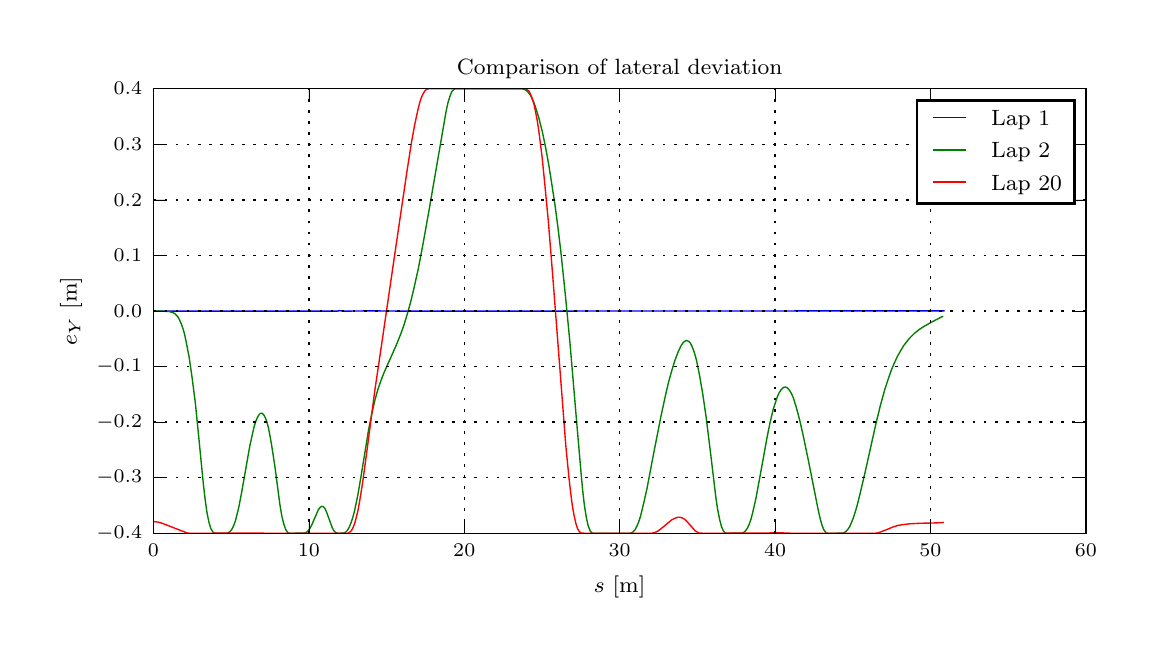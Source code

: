 \begingroup%
\makeatletter%
\begin{pgfpicture}%
\pgfpathrectangle{\pgfpointorigin}{\pgfqpoint{5.5in}{3.0in}}%
\pgfusepath{use as bounding box, clip}%
\begin{pgfscope}%
\pgfsetbuttcap%
\pgfsetmiterjoin%
\definecolor{currentfill}{rgb}{1.0,1.0,1.0}%
\pgfsetfillcolor{currentfill}%
\pgfsetlinewidth{0.0pt}%
\definecolor{currentstroke}{rgb}{1.0,1.0,1.0}%
\pgfsetstrokecolor{currentstroke}%
\pgfsetdash{}{0pt}%
\pgfpathmoveto{\pgfqpoint{0.0in}{0.0in}}%
\pgfpathlineto{\pgfqpoint{5.5in}{0.0in}}%
\pgfpathlineto{\pgfqpoint{5.5in}{3.0in}}%
\pgfpathlineto{\pgfqpoint{0.0in}{3.0in}}%
\pgfpathclose%
\pgfusepath{fill}%
\end{pgfscope}%
\begin{pgfscope}%
\pgfsetbuttcap%
\pgfsetmiterjoin%
\definecolor{currentfill}{rgb}{1.0,1.0,1.0}%
\pgfsetfillcolor{currentfill}%
\pgfsetlinewidth{0.0pt}%
\definecolor{currentstroke}{rgb}{0.0,0.0,0.0}%
\pgfsetstrokecolor{currentstroke}%
\pgfsetstrokeopacity{0.0}%
\pgfsetdash{}{0pt}%
\pgfpathmoveto{\pgfqpoint{0.629in}{0.472in}}%
\pgfpathlineto{\pgfqpoint{5.291in}{0.472in}}%
\pgfpathlineto{\pgfqpoint{5.291in}{2.695in}}%
\pgfpathlineto{\pgfqpoint{0.629in}{2.695in}}%
\pgfpathclose%
\pgfusepath{fill}%
\end{pgfscope}%
\begin{pgfscope}%
\pgfpathrectangle{\pgfqpoint{0.629in}{0.472in}}{\pgfqpoint{4.663in}{2.223in}} %
\pgfusepath{clip}%
\pgfsetrectcap%
\pgfsetroundjoin%
\pgfsetlinewidth{0.502pt}%
\definecolor{currentstroke}{rgb}{0.0,0.0,1.0}%
\pgfsetstrokecolor{currentstroke}%
\pgfsetdash{}{0pt}%
\pgfpathmoveto{\pgfqpoint{0.645in}{1.583in}}%
\pgfpathlineto{\pgfqpoint{1.551in}{1.583in}}%
\pgfpathlineto{\pgfqpoint{1.558in}{1.585in}}%
\pgfpathlineto{\pgfqpoint{1.582in}{1.583in}}%
\pgfpathlineto{\pgfqpoint{1.613in}{1.583in}}%
\pgfpathlineto{\pgfqpoint{1.714in}{1.584in}}%
\pgfpathlineto{\pgfqpoint{1.846in}{1.583in}}%
\pgfpathlineto{\pgfqpoint{2.608in}{1.583in}}%
\pgfpathlineto{\pgfqpoint{4.581in}{1.584in}}%
\pgfpathlineto{\pgfqpoint{4.581in}{1.584in}}%
\pgfusepath{stroke}%
\end{pgfscope}%
\begin{pgfscope}%
\pgfpathrectangle{\pgfqpoint{0.629in}{0.472in}}{\pgfqpoint{4.663in}{2.223in}} %
\pgfusepath{clip}%
\pgfsetrectcap%
\pgfsetroundjoin%
\pgfsetlinewidth{0.502pt}%
\definecolor{currentstroke}{rgb}{0.0,0.5,0.0}%
\pgfsetstrokecolor{currentstroke}%
\pgfsetdash{}{0pt}%
\pgfpathmoveto{\pgfqpoint{0.636in}{1.584in}}%
\pgfpathlineto{\pgfqpoint{0.706in}{1.581in}}%
\pgfpathlineto{\pgfqpoint{0.721in}{1.577in}}%
\pgfpathlineto{\pgfqpoint{0.729in}{1.574in}}%
\pgfpathlineto{\pgfqpoint{0.737in}{1.569in}}%
\pgfpathlineto{\pgfqpoint{0.745in}{1.561in}}%
\pgfpathlineto{\pgfqpoint{0.753in}{1.551in}}%
\pgfpathlineto{\pgfqpoint{0.76in}{1.537in}}%
\pgfpathlineto{\pgfqpoint{0.768in}{1.519in}}%
\pgfpathlineto{\pgfqpoint{0.776in}{1.497in}}%
\pgfpathlineto{\pgfqpoint{0.784in}{1.469in}}%
\pgfpathlineto{\pgfqpoint{0.791in}{1.436in}}%
\pgfpathlineto{\pgfqpoint{0.807in}{1.354in}}%
\pgfpathlineto{\pgfqpoint{0.822in}{1.251in}}%
\pgfpathlineto{\pgfqpoint{0.838in}{1.126in}}%
\pgfpathlineto{\pgfqpoint{0.853in}{0.977in}}%
\pgfpathlineto{\pgfqpoint{0.878in}{0.722in}}%
\pgfpathlineto{\pgfqpoint{0.887in}{0.644in}}%
\pgfpathlineto{\pgfqpoint{0.896in}{0.579in}}%
\pgfpathlineto{\pgfqpoint{0.906in}{0.528in}}%
\pgfpathlineto{\pgfqpoint{0.916in}{0.495in}}%
\pgfpathlineto{\pgfqpoint{0.927in}{0.477in}}%
\pgfpathlineto{\pgfqpoint{0.937in}{0.472in}}%
\pgfpathlineto{\pgfqpoint{0.991in}{0.472in}}%
\pgfpathlineto{\pgfqpoint{1.001in}{0.473in}}%
\pgfpathlineto{\pgfqpoint{1.01in}{0.479in}}%
\pgfpathlineto{\pgfqpoint{1.02in}{0.49in}}%
\pgfpathlineto{\pgfqpoint{1.029in}{0.508in}}%
\pgfpathlineto{\pgfqpoint{1.038in}{0.532in}}%
\pgfpathlineto{\pgfqpoint{1.046in}{0.563in}}%
\pgfpathlineto{\pgfqpoint{1.055in}{0.599in}}%
\pgfpathlineto{\pgfqpoint{1.071in}{0.683in}}%
\pgfpathlineto{\pgfqpoint{1.11in}{0.905in}}%
\pgfpathlineto{\pgfqpoint{1.126in}{0.978in}}%
\pgfpathlineto{\pgfqpoint{1.133in}{1.008in}}%
\pgfpathlineto{\pgfqpoint{1.141in}{1.033in}}%
\pgfpathlineto{\pgfqpoint{1.149in}{1.052in}}%
\pgfpathlineto{\pgfqpoint{1.157in}{1.065in}}%
\pgfpathlineto{\pgfqpoint{1.164in}{1.072in}}%
\pgfpathlineto{\pgfqpoint{1.172in}{1.072in}}%
\pgfpathlineto{\pgfqpoint{1.18in}{1.065in}}%
\pgfpathlineto{\pgfqpoint{1.188in}{1.05in}}%
\pgfpathlineto{\pgfqpoint{1.196in}{1.028in}}%
\pgfpathlineto{\pgfqpoint{1.204in}{0.999in}}%
\pgfpathlineto{\pgfqpoint{1.211in}{0.962in}}%
\pgfpathlineto{\pgfqpoint{1.219in}{0.917in}}%
\pgfpathlineto{\pgfqpoint{1.236in}{0.807in}}%
\pgfpathlineto{\pgfqpoint{1.261in}{0.616in}}%
\pgfpathlineto{\pgfqpoint{1.27in}{0.562in}}%
\pgfpathlineto{\pgfqpoint{1.28in}{0.52in}}%
\pgfpathlineto{\pgfqpoint{1.29in}{0.491in}}%
\pgfpathlineto{\pgfqpoint{1.3in}{0.476in}}%
\pgfpathlineto{\pgfqpoint{1.31in}{0.472in}}%
\pgfpathlineto{\pgfqpoint{1.385in}{0.473in}}%
\pgfpathlineto{\pgfqpoint{1.394in}{0.477in}}%
\pgfpathlineto{\pgfqpoint{1.403in}{0.485in}}%
\pgfpathlineto{\pgfqpoint{1.412in}{0.498in}}%
\pgfpathlineto{\pgfqpoint{1.421in}{0.515in}}%
\pgfpathlineto{\pgfqpoint{1.454in}{0.591in}}%
\pgfpathlineto{\pgfqpoint{1.463in}{0.602in}}%
\pgfpathlineto{\pgfqpoint{1.471in}{0.607in}}%
\pgfpathlineto{\pgfqpoint{1.479in}{0.604in}}%
\pgfpathlineto{\pgfqpoint{1.488in}{0.593in}}%
\pgfpathlineto{\pgfqpoint{1.496in}{0.574in}}%
\pgfpathlineto{\pgfqpoint{1.523in}{0.499in}}%
\pgfpathlineto{\pgfqpoint{1.532in}{0.483in}}%
\pgfpathlineto{\pgfqpoint{1.542in}{0.475in}}%
\pgfpathlineto{\pgfqpoint{1.552in}{0.472in}}%
\pgfpathlineto{\pgfqpoint{1.579in}{0.473in}}%
\pgfpathlineto{\pgfqpoint{1.589in}{0.477in}}%
\pgfpathlineto{\pgfqpoint{1.598in}{0.486in}}%
\pgfpathlineto{\pgfqpoint{1.607in}{0.501in}}%
\pgfpathlineto{\pgfqpoint{1.616in}{0.522in}}%
\pgfpathlineto{\pgfqpoint{1.625in}{0.549in}}%
\pgfpathlineto{\pgfqpoint{1.634in}{0.583in}}%
\pgfpathlineto{\pgfqpoint{1.651in}{0.664in}}%
\pgfpathlineto{\pgfqpoint{1.667in}{0.758in}}%
\pgfpathlineto{\pgfqpoint{1.705in}{0.992in}}%
\pgfpathlineto{\pgfqpoint{1.721in}{1.071in}}%
\pgfpathlineto{\pgfqpoint{1.736in}{1.137in}}%
\pgfpathlineto{\pgfqpoint{1.751in}{1.191in}}%
\pgfpathlineto{\pgfqpoint{1.767in}{1.237in}}%
\pgfpathlineto{\pgfqpoint{1.782in}{1.276in}}%
\pgfpathlineto{\pgfqpoint{1.813in}{1.345in}}%
\pgfpathlineto{\pgfqpoint{1.844in}{1.415in}}%
\pgfpathlineto{\pgfqpoint{1.867in}{1.473in}}%
\pgfpathlineto{\pgfqpoint{1.883in}{1.518in}}%
\pgfpathlineto{\pgfqpoint{1.898in}{1.568in}}%
\pgfpathlineto{\pgfqpoint{1.914in}{1.625in}}%
\pgfpathlineto{\pgfqpoint{1.929in}{1.687in}}%
\pgfpathlineto{\pgfqpoint{1.953in}{1.794in}}%
\pgfpathlineto{\pgfqpoint{1.976in}{1.915in}}%
\pgfpathlineto{\pgfqpoint{2.008in}{2.094in}}%
\pgfpathlineto{\pgfqpoint{2.092in}{2.581in}}%
\pgfpathlineto{\pgfqpoint{2.101in}{2.623in}}%
\pgfpathlineto{\pgfqpoint{2.111in}{2.656in}}%
\pgfpathlineto{\pgfqpoint{2.12in}{2.679in}}%
\pgfpathlineto{\pgfqpoint{2.13in}{2.691in}}%
\pgfpathlineto{\pgfqpoint{2.14in}{2.695in}}%
\pgfpathlineto{\pgfqpoint{2.469in}{2.695in}}%
\pgfpathlineto{\pgfqpoint{2.478in}{2.693in}}%
\pgfpathlineto{\pgfqpoint{2.487in}{2.69in}}%
\pgfpathlineto{\pgfqpoint{2.496in}{2.684in}}%
\pgfpathlineto{\pgfqpoint{2.505in}{2.674in}}%
\pgfpathlineto{\pgfqpoint{2.514in}{2.662in}}%
\pgfpathlineto{\pgfqpoint{2.522in}{2.645in}}%
\pgfpathlineto{\pgfqpoint{2.531in}{2.626in}}%
\pgfpathlineto{\pgfqpoint{2.539in}{2.603in}}%
\pgfpathlineto{\pgfqpoint{2.556in}{2.548in}}%
\pgfpathlineto{\pgfqpoint{2.573in}{2.481in}}%
\pgfpathlineto{\pgfqpoint{2.589in}{2.404in}}%
\pgfpathlineto{\pgfqpoint{2.605in}{2.317in}}%
\pgfpathlineto{\pgfqpoint{2.62in}{2.222in}}%
\pgfpathlineto{\pgfqpoint{2.636in}{2.118in}}%
\pgfpathlineto{\pgfqpoint{2.651in}{2.004in}}%
\pgfpathlineto{\pgfqpoint{2.666in}{1.879in}}%
\pgfpathlineto{\pgfqpoint{2.688in}{1.667in}}%
\pgfpathlineto{\pgfqpoint{2.711in}{1.429in}}%
\pgfpathlineto{\pgfqpoint{2.741in}{1.074in}}%
\pgfpathlineto{\pgfqpoint{2.766in}{0.784in}}%
\pgfpathlineto{\pgfqpoint{2.774in}{0.695in}}%
\pgfpathlineto{\pgfqpoint{2.783in}{0.616in}}%
\pgfpathlineto{\pgfqpoint{2.793in}{0.552in}}%
\pgfpathlineto{\pgfqpoint{2.803in}{0.507in}}%
\pgfpathlineto{\pgfqpoint{2.814in}{0.481in}}%
\pgfpathlineto{\pgfqpoint{2.825in}{0.472in}}%
\pgfpathlineto{\pgfqpoint{3.009in}{0.472in}}%
\pgfpathlineto{\pgfqpoint{3.019in}{0.474in}}%
\pgfpathlineto{\pgfqpoint{3.028in}{0.48in}}%
\pgfpathlineto{\pgfqpoint{3.037in}{0.49in}}%
\pgfpathlineto{\pgfqpoint{3.046in}{0.507in}}%
\pgfpathlineto{\pgfqpoint{3.055in}{0.529in}}%
\pgfpathlineto{\pgfqpoint{3.064in}{0.556in}}%
\pgfpathlineto{\pgfqpoint{3.08in}{0.622in}}%
\pgfpathlineto{\pgfqpoint{3.097in}{0.698in}}%
\pgfpathlineto{\pgfqpoint{3.128in}{0.862in}}%
\pgfpathlineto{\pgfqpoint{3.167in}{1.06in}}%
\pgfpathlineto{\pgfqpoint{3.19in}{1.166in}}%
\pgfpathlineto{\pgfqpoint{3.205in}{1.23in}}%
\pgfpathlineto{\pgfqpoint{3.221in}{1.287in}}%
\pgfpathlineto{\pgfqpoint{3.236in}{1.336in}}%
\pgfpathlineto{\pgfqpoint{3.252in}{1.378in}}%
\pgfpathlineto{\pgfqpoint{3.267in}{1.41in}}%
\pgfpathlineto{\pgfqpoint{3.275in}{1.422in}}%
\pgfpathlineto{\pgfqpoint{3.283in}{1.43in}}%
\pgfpathlineto{\pgfqpoint{3.29in}{1.435in}}%
\pgfpathlineto{\pgfqpoint{3.298in}{1.435in}}%
\pgfpathlineto{\pgfqpoint{3.306in}{1.431in}}%
\pgfpathlineto{\pgfqpoint{3.314in}{1.422in}}%
\pgfpathlineto{\pgfqpoint{3.321in}{1.408in}}%
\pgfpathlineto{\pgfqpoint{3.329in}{1.388in}}%
\pgfpathlineto{\pgfqpoint{3.337in}{1.363in}}%
\pgfpathlineto{\pgfqpoint{3.345in}{1.333in}}%
\pgfpathlineto{\pgfqpoint{3.36in}{1.258in}}%
\pgfpathlineto{\pgfqpoint{3.376in}{1.164in}}%
\pgfpathlineto{\pgfqpoint{3.392in}{1.054in}}%
\pgfpathlineto{\pgfqpoint{3.416in}{0.86in}}%
\pgfpathlineto{\pgfqpoint{3.441in}{0.65in}}%
\pgfpathlineto{\pgfqpoint{3.45in}{0.59in}}%
\pgfpathlineto{\pgfqpoint{3.46in}{0.54in}}%
\pgfpathlineto{\pgfqpoint{3.469in}{0.505in}}%
\pgfpathlineto{\pgfqpoint{3.479in}{0.483in}}%
\pgfpathlineto{\pgfqpoint{3.489in}{0.473in}}%
\pgfpathlineto{\pgfqpoint{3.5in}{0.472in}}%
\pgfpathlineto{\pgfqpoint{3.571in}{0.473in}}%
\pgfpathlineto{\pgfqpoint{3.58in}{0.476in}}%
\pgfpathlineto{\pgfqpoint{3.59in}{0.485in}}%
\pgfpathlineto{\pgfqpoint{3.599in}{0.498in}}%
\pgfpathlineto{\pgfqpoint{3.608in}{0.518in}}%
\pgfpathlineto{\pgfqpoint{3.617in}{0.544in}}%
\pgfpathlineto{\pgfqpoint{3.625in}{0.575in}}%
\pgfpathlineto{\pgfqpoint{3.642in}{0.65in}}%
\pgfpathlineto{\pgfqpoint{3.666in}{0.781in}}%
\pgfpathlineto{\pgfqpoint{3.697in}{0.952in}}%
\pgfpathlineto{\pgfqpoint{3.712in}{1.026in}}%
\pgfpathlineto{\pgfqpoint{3.727in}{1.089in}}%
\pgfpathlineto{\pgfqpoint{3.743in}{1.139in}}%
\pgfpathlineto{\pgfqpoint{3.75in}{1.159in}}%
\pgfpathlineto{\pgfqpoint{3.758in}{1.176in}}%
\pgfpathlineto{\pgfqpoint{3.766in}{1.188in}}%
\pgfpathlineto{\pgfqpoint{3.774in}{1.197in}}%
\pgfpathlineto{\pgfqpoint{3.781in}{1.202in}}%
\pgfpathlineto{\pgfqpoint{3.789in}{1.203in}}%
\pgfpathlineto{\pgfqpoint{3.797in}{1.2in}}%
\pgfpathlineto{\pgfqpoint{3.805in}{1.192in}}%
\pgfpathlineto{\pgfqpoint{3.813in}{1.181in}}%
\pgfpathlineto{\pgfqpoint{3.821in}{1.166in}}%
\pgfpathlineto{\pgfqpoint{3.829in}{1.147in}}%
\pgfpathlineto{\pgfqpoint{3.844in}{1.098in}}%
\pgfpathlineto{\pgfqpoint{3.86in}{1.038in}}%
\pgfpathlineto{\pgfqpoint{3.876in}{0.968in}}%
\pgfpathlineto{\pgfqpoint{3.901in}{0.848in}}%
\pgfpathlineto{\pgfqpoint{3.953in}{0.587in}}%
\pgfpathlineto{\pgfqpoint{3.962in}{0.547in}}%
\pgfpathlineto{\pgfqpoint{3.971in}{0.514in}}%
\pgfpathlineto{\pgfqpoint{3.98in}{0.491in}}%
\pgfpathlineto{\pgfqpoint{3.99in}{0.477in}}%
\pgfpathlineto{\pgfqpoint{3.999in}{0.472in}}%
\pgfpathlineto{\pgfqpoint{4.037in}{0.472in}}%
\pgfpathlineto{\pgfqpoint{4.075in}{0.473in}}%
\pgfpathlineto{\pgfqpoint{4.084in}{0.476in}}%
\pgfpathlineto{\pgfqpoint{4.093in}{0.483in}}%
\pgfpathlineto{\pgfqpoint{4.102in}{0.493in}}%
\pgfpathlineto{\pgfqpoint{4.111in}{0.507in}}%
\pgfpathlineto{\pgfqpoint{4.119in}{0.526in}}%
\pgfpathlineto{\pgfqpoint{4.128in}{0.548in}}%
\pgfpathlineto{\pgfqpoint{4.145in}{0.602in}}%
\pgfpathlineto{\pgfqpoint{4.161in}{0.666in}}%
\pgfpathlineto{\pgfqpoint{4.186in}{0.772in}}%
\pgfpathlineto{\pgfqpoint{4.241in}{1.019in}}%
\pgfpathlineto{\pgfqpoint{4.264in}{1.113in}}%
\pgfpathlineto{\pgfqpoint{4.287in}{1.196in}}%
\pgfpathlineto{\pgfqpoint{4.303in}{1.244in}}%
\pgfpathlineto{\pgfqpoint{4.318in}{1.287in}}%
\pgfpathlineto{\pgfqpoint{4.334in}{1.325in}}%
\pgfpathlineto{\pgfqpoint{4.349in}{1.357in}}%
\pgfpathlineto{\pgfqpoint{4.365in}{1.385in}}%
\pgfpathlineto{\pgfqpoint{4.38in}{1.41in}}%
\pgfpathlineto{\pgfqpoint{4.396in}{1.431in}}%
\pgfpathlineto{\pgfqpoint{4.411in}{1.449in}}%
\pgfpathlineto{\pgfqpoint{4.434in}{1.472in}}%
\pgfpathlineto{\pgfqpoint{4.458in}{1.491in}}%
\pgfpathlineto{\pgfqpoint{4.481in}{1.506in}}%
\pgfpathlineto{\pgfqpoint{4.52in}{1.528in}}%
\pgfpathlineto{\pgfqpoint{4.574in}{1.556in}}%
\pgfpathlineto{\pgfqpoint{4.574in}{1.556in}}%
\pgfusepath{stroke}%
\end{pgfscope}%
\begin{pgfscope}%
\pgfpathrectangle{\pgfqpoint{0.629in}{0.472in}}{\pgfqpoint{4.663in}{2.223in}} %
\pgfusepath{clip}%
\pgfsetrectcap%
\pgfsetroundjoin%
\pgfsetlinewidth{0.502pt}%
\definecolor{currentstroke}{rgb}{1.0,0.0,0.0}%
\pgfsetstrokecolor{currentstroke}%
\pgfsetdash{}{0pt}%
\pgfpathmoveto{\pgfqpoint{0.636in}{0.53in}}%
\pgfpathlineto{\pgfqpoint{0.651in}{0.528in}}%
\pgfpathlineto{\pgfqpoint{0.667in}{0.524in}}%
\pgfpathlineto{\pgfqpoint{0.698in}{0.512in}}%
\pgfpathlineto{\pgfqpoint{0.799in}{0.473in}}%
\pgfpathlineto{\pgfqpoint{0.815in}{0.472in}}%
\pgfpathlineto{\pgfqpoint{1.12in}{0.473in}}%
\pgfpathlineto{\pgfqpoint{1.151in}{0.473in}}%
\pgfpathlineto{\pgfqpoint{1.198in}{0.472in}}%
\pgfpathlineto{\pgfqpoint{1.597in}{0.472in}}%
\pgfpathlineto{\pgfqpoint{1.607in}{0.475in}}%
\pgfpathlineto{\pgfqpoint{1.616in}{0.482in}}%
\pgfpathlineto{\pgfqpoint{1.625in}{0.496in}}%
\pgfpathlineto{\pgfqpoint{1.634in}{0.518in}}%
\pgfpathlineto{\pgfqpoint{1.642in}{0.547in}}%
\pgfpathlineto{\pgfqpoint{1.651in}{0.584in}}%
\pgfpathlineto{\pgfqpoint{1.659in}{0.627in}}%
\pgfpathlineto{\pgfqpoint{1.675in}{0.727in}}%
\pgfpathlineto{\pgfqpoint{1.698in}{0.897in}}%
\pgfpathlineto{\pgfqpoint{1.735in}{1.181in}}%
\pgfpathlineto{\pgfqpoint{1.766in}{1.391in}}%
\pgfpathlineto{\pgfqpoint{1.842in}{1.912in}}%
\pgfpathlineto{\pgfqpoint{1.896in}{2.279in}}%
\pgfpathlineto{\pgfqpoint{1.919in}{2.426in}}%
\pgfpathlineto{\pgfqpoint{1.935in}{2.514in}}%
\pgfpathlineto{\pgfqpoint{1.951in}{2.589in}}%
\pgfpathlineto{\pgfqpoint{1.959in}{2.621in}}%
\pgfpathlineto{\pgfqpoint{1.967in}{2.647in}}%
\pgfpathlineto{\pgfqpoint{1.976in}{2.667in}}%
\pgfpathlineto{\pgfqpoint{1.984in}{2.681in}}%
\pgfpathlineto{\pgfqpoint{1.993in}{2.69in}}%
\pgfpathlineto{\pgfqpoint{2.001in}{2.694in}}%
\pgfpathlineto{\pgfqpoint{2.019in}{2.695in}}%
\pgfpathlineto{\pgfqpoint{2.487in}{2.695in}}%
\pgfpathlineto{\pgfqpoint{2.496in}{2.692in}}%
\pgfpathlineto{\pgfqpoint{2.505in}{2.684in}}%
\pgfpathlineto{\pgfqpoint{2.513in}{2.67in}}%
\pgfpathlineto{\pgfqpoint{2.522in}{2.648in}}%
\pgfpathlineto{\pgfqpoint{2.531in}{2.619in}}%
\pgfpathlineto{\pgfqpoint{2.539in}{2.581in}}%
\pgfpathlineto{\pgfqpoint{2.548in}{2.535in}}%
\pgfpathlineto{\pgfqpoint{2.556in}{2.481in}}%
\pgfpathlineto{\pgfqpoint{2.572in}{2.354in}}%
\pgfpathlineto{\pgfqpoint{2.587in}{2.203in}}%
\pgfpathlineto{\pgfqpoint{2.603in}{2.035in}}%
\pgfpathlineto{\pgfqpoint{2.625in}{1.762in}}%
\pgfpathlineto{\pgfqpoint{2.691in}{0.906in}}%
\pgfpathlineto{\pgfqpoint{2.707in}{0.744in}}%
\pgfpathlineto{\pgfqpoint{2.715in}{0.674in}}%
\pgfpathlineto{\pgfqpoint{2.723in}{0.612in}}%
\pgfpathlineto{\pgfqpoint{2.732in}{0.561in}}%
\pgfpathlineto{\pgfqpoint{2.741in}{0.521in}}%
\pgfpathlineto{\pgfqpoint{2.75in}{0.494in}}%
\pgfpathlineto{\pgfqpoint{2.759in}{0.479in}}%
\pgfpathlineto{\pgfqpoint{2.769in}{0.473in}}%
\pgfpathlineto{\pgfqpoint{2.789in}{0.472in}}%
\pgfpathlineto{\pgfqpoint{3.119in}{0.472in}}%
\pgfpathlineto{\pgfqpoint{3.135in}{0.475in}}%
\pgfpathlineto{\pgfqpoint{3.151in}{0.483in}}%
\pgfpathlineto{\pgfqpoint{3.166in}{0.494in}}%
\pgfpathlineto{\pgfqpoint{3.22in}{0.539in}}%
\pgfpathlineto{\pgfqpoint{3.236in}{0.547in}}%
\pgfpathlineto{\pgfqpoint{3.243in}{0.55in}}%
\pgfpathlineto{\pgfqpoint{3.251in}{0.552in}}%
\pgfpathlineto{\pgfqpoint{3.259in}{0.552in}}%
\pgfpathlineto{\pgfqpoint{3.266in}{0.551in}}%
\pgfpathlineto{\pgfqpoint{3.274in}{0.548in}}%
\pgfpathlineto{\pgfqpoint{3.282in}{0.544in}}%
\pgfpathlineto{\pgfqpoint{3.297in}{0.53in}}%
\pgfpathlineto{\pgfqpoint{3.321in}{0.503in}}%
\pgfpathlineto{\pgfqpoint{3.336in}{0.486in}}%
\pgfpathlineto{\pgfqpoint{3.344in}{0.48in}}%
\pgfpathlineto{\pgfqpoint{3.352in}{0.476in}}%
\pgfpathlineto{\pgfqpoint{3.36in}{0.473in}}%
\pgfpathlineto{\pgfqpoint{3.377in}{0.472in}}%
\pgfpathlineto{\pgfqpoint{3.697in}{0.473in}}%
\pgfpathlineto{\pgfqpoint{3.743in}{0.475in}}%
\pgfpathlineto{\pgfqpoint{3.822in}{0.472in}}%
\pgfpathlineto{\pgfqpoint{4.235in}{0.472in}}%
\pgfpathlineto{\pgfqpoint{4.251in}{0.474in}}%
\pgfpathlineto{\pgfqpoint{4.266in}{0.479in}}%
\pgfpathlineto{\pgfqpoint{4.289in}{0.488in}}%
\pgfpathlineto{\pgfqpoint{4.328in}{0.504in}}%
\pgfpathlineto{\pgfqpoint{4.351in}{0.511in}}%
\pgfpathlineto{\pgfqpoint{4.375in}{0.515in}}%
\pgfpathlineto{\pgfqpoint{4.406in}{0.519in}}%
\pgfpathlineto{\pgfqpoint{4.46in}{0.522in}}%
\pgfpathlineto{\pgfqpoint{4.507in}{0.523in}}%
\pgfpathlineto{\pgfqpoint{4.546in}{0.524in}}%
\pgfpathlineto{\pgfqpoint{4.577in}{0.526in}}%
\pgfpathlineto{\pgfqpoint{4.577in}{0.526in}}%
\pgfusepath{stroke}%
\end{pgfscope}%
\begin{pgfscope}%
\pgfsetrectcap%
\pgfsetmiterjoin%
\pgfsetlinewidth{0.502pt}%
\definecolor{currentstroke}{rgb}{0.0,0.0,0.0}%
\pgfsetstrokecolor{currentstroke}%
\pgfsetdash{}{0pt}%
\pgfpathmoveto{\pgfqpoint{0.629in}{2.695in}}%
\pgfpathlineto{\pgfqpoint{5.291in}{2.695in}}%
\pgfusepath{stroke}%
\end{pgfscope}%
\begin{pgfscope}%
\pgfsetrectcap%
\pgfsetmiterjoin%
\pgfsetlinewidth{0.502pt}%
\definecolor{currentstroke}{rgb}{0.0,0.0,0.0}%
\pgfsetstrokecolor{currentstroke}%
\pgfsetdash{}{0pt}%
\pgfpathmoveto{\pgfqpoint{5.291in}{0.472in}}%
\pgfpathlineto{\pgfqpoint{5.291in}{2.695in}}%
\pgfusepath{stroke}%
\end{pgfscope}%
\begin{pgfscope}%
\pgfsetrectcap%
\pgfsetmiterjoin%
\pgfsetlinewidth{0.502pt}%
\definecolor{currentstroke}{rgb}{0.0,0.0,0.0}%
\pgfsetstrokecolor{currentstroke}%
\pgfsetdash{}{0pt}%
\pgfpathmoveto{\pgfqpoint{0.629in}{0.472in}}%
\pgfpathlineto{\pgfqpoint{5.291in}{0.472in}}%
\pgfusepath{stroke}%
\end{pgfscope}%
\begin{pgfscope}%
\pgfsetrectcap%
\pgfsetmiterjoin%
\pgfsetlinewidth{0.502pt}%
\definecolor{currentstroke}{rgb}{0.0,0.0,0.0}%
\pgfsetstrokecolor{currentstroke}%
\pgfsetdash{}{0pt}%
\pgfpathmoveto{\pgfqpoint{0.629in}{0.472in}}%
\pgfpathlineto{\pgfqpoint{0.629in}{2.695in}}%
\pgfusepath{stroke}%
\end{pgfscope}%
\begin{pgfscope}%
\pgfpathrectangle{\pgfqpoint{0.629in}{0.472in}}{\pgfqpoint{4.663in}{2.223in}} %
\pgfusepath{clip}%
\pgfsetbuttcap%
\pgfsetroundjoin%
\pgfsetlinewidth{0.502pt}%
\definecolor{currentstroke}{rgb}{0.0,0.0,0.0}%
\pgfsetstrokecolor{currentstroke}%
\pgfsetdash{{1.0pt}{3.0pt}}{0.0pt}%
\pgfpathmoveto{\pgfqpoint{0.629in}{0.472in}}%
\pgfpathlineto{\pgfqpoint{0.629in}{2.695in}}%
\pgfusepath{stroke}%
\end{pgfscope}%
\begin{pgfscope}%
\pgfsetbuttcap%
\pgfsetroundjoin%
\definecolor{currentfill}{rgb}{0.0,0.0,0.0}%
\pgfsetfillcolor{currentfill}%
\pgfsetlinewidth{0.251pt}%
\definecolor{currentstroke}{rgb}{0.0,0.0,0.0}%
\pgfsetstrokecolor{currentstroke}%
\pgfsetdash{}{0pt}%
\pgfsys@defobject{currentmarker}{\pgfqpoint{0.0in}{0.0in}}{\pgfqpoint{0.0in}{0.056in}}{%
\pgfpathmoveto{\pgfqpoint{0.0in}{0.0in}}%
\pgfpathlineto{\pgfqpoint{0.0in}{0.056in}}%
\pgfusepath{stroke,fill}%
}%
\begin{pgfscope}%
\pgfsys@transformshift{0.629in}{0.472in}%
\pgfsys@useobject{currentmarker}{}%
\end{pgfscope}%
\end{pgfscope}%
\begin{pgfscope}%
\pgfsetbuttcap%
\pgfsetroundjoin%
\definecolor{currentfill}{rgb}{0.0,0.0,0.0}%
\pgfsetfillcolor{currentfill}%
\pgfsetlinewidth{0.251pt}%
\definecolor{currentstroke}{rgb}{0.0,0.0,0.0}%
\pgfsetstrokecolor{currentstroke}%
\pgfsetdash{}{0pt}%
\pgfsys@defobject{currentmarker}{\pgfqpoint{0.0in}{-0.056in}}{\pgfqpoint{0.0in}{0.0in}}{%
\pgfpathmoveto{\pgfqpoint{0.0in}{0.0in}}%
\pgfpathlineto{\pgfqpoint{0.0in}{-0.056in}}%
\pgfusepath{stroke,fill}%
}%
\begin{pgfscope}%
\pgfsys@transformshift{0.629in}{2.695in}%
\pgfsys@useobject{currentmarker}{}%
\end{pgfscope}%
\end{pgfscope}%
\begin{pgfscope}%
\pgftext[x=0.629in,y=0.416in,,top]{\rmfamily\fontsize{6.94}{8.328}\selectfont \(\displaystyle 0\)}%
\end{pgfscope}%
\begin{pgfscope}%
\pgfpathrectangle{\pgfqpoint{0.629in}{0.472in}}{\pgfqpoint{4.663in}{2.223in}} %
\pgfusepath{clip}%
\pgfsetbuttcap%
\pgfsetroundjoin%
\pgfsetlinewidth{0.502pt}%
\definecolor{currentstroke}{rgb}{0.0,0.0,0.0}%
\pgfsetstrokecolor{currentstroke}%
\pgfsetdash{{1.0pt}{3.0pt}}{0.0pt}%
\pgfpathmoveto{\pgfqpoint{1.406in}{0.472in}}%
\pgfpathlineto{\pgfqpoint{1.406in}{2.695in}}%
\pgfusepath{stroke}%
\end{pgfscope}%
\begin{pgfscope}%
\pgfsetbuttcap%
\pgfsetroundjoin%
\definecolor{currentfill}{rgb}{0.0,0.0,0.0}%
\pgfsetfillcolor{currentfill}%
\pgfsetlinewidth{0.251pt}%
\definecolor{currentstroke}{rgb}{0.0,0.0,0.0}%
\pgfsetstrokecolor{currentstroke}%
\pgfsetdash{}{0pt}%
\pgfsys@defobject{currentmarker}{\pgfqpoint{0.0in}{0.0in}}{\pgfqpoint{0.0in}{0.056in}}{%
\pgfpathmoveto{\pgfqpoint{0.0in}{0.0in}}%
\pgfpathlineto{\pgfqpoint{0.0in}{0.056in}}%
\pgfusepath{stroke,fill}%
}%
\begin{pgfscope}%
\pgfsys@transformshift{1.406in}{0.472in}%
\pgfsys@useobject{currentmarker}{}%
\end{pgfscope}%
\end{pgfscope}%
\begin{pgfscope}%
\pgfsetbuttcap%
\pgfsetroundjoin%
\definecolor{currentfill}{rgb}{0.0,0.0,0.0}%
\pgfsetfillcolor{currentfill}%
\pgfsetlinewidth{0.251pt}%
\definecolor{currentstroke}{rgb}{0.0,0.0,0.0}%
\pgfsetstrokecolor{currentstroke}%
\pgfsetdash{}{0pt}%
\pgfsys@defobject{currentmarker}{\pgfqpoint{0.0in}{-0.056in}}{\pgfqpoint{0.0in}{0.0in}}{%
\pgfpathmoveto{\pgfqpoint{0.0in}{0.0in}}%
\pgfpathlineto{\pgfqpoint{0.0in}{-0.056in}}%
\pgfusepath{stroke,fill}%
}%
\begin{pgfscope}%
\pgfsys@transformshift{1.406in}{2.695in}%
\pgfsys@useobject{currentmarker}{}%
\end{pgfscope}%
\end{pgfscope}%
\begin{pgfscope}%
\pgftext[x=1.406in,y=0.416in,,top]{\rmfamily\fontsize{6.94}{8.328}\selectfont \(\displaystyle 10\)}%
\end{pgfscope}%
\begin{pgfscope}%
\pgfpathrectangle{\pgfqpoint{0.629in}{0.472in}}{\pgfqpoint{4.663in}{2.223in}} %
\pgfusepath{clip}%
\pgfsetbuttcap%
\pgfsetroundjoin%
\pgfsetlinewidth{0.502pt}%
\definecolor{currentstroke}{rgb}{0.0,0.0,0.0}%
\pgfsetstrokecolor{currentstroke}%
\pgfsetdash{{1.0pt}{3.0pt}}{0.0pt}%
\pgfpathmoveto{\pgfqpoint{2.183in}{0.472in}}%
\pgfpathlineto{\pgfqpoint{2.183in}{2.695in}}%
\pgfusepath{stroke}%
\end{pgfscope}%
\begin{pgfscope}%
\pgfsetbuttcap%
\pgfsetroundjoin%
\definecolor{currentfill}{rgb}{0.0,0.0,0.0}%
\pgfsetfillcolor{currentfill}%
\pgfsetlinewidth{0.251pt}%
\definecolor{currentstroke}{rgb}{0.0,0.0,0.0}%
\pgfsetstrokecolor{currentstroke}%
\pgfsetdash{}{0pt}%
\pgfsys@defobject{currentmarker}{\pgfqpoint{0.0in}{0.0in}}{\pgfqpoint{0.0in}{0.056in}}{%
\pgfpathmoveto{\pgfqpoint{0.0in}{0.0in}}%
\pgfpathlineto{\pgfqpoint{0.0in}{0.056in}}%
\pgfusepath{stroke,fill}%
}%
\begin{pgfscope}%
\pgfsys@transformshift{2.183in}{0.472in}%
\pgfsys@useobject{currentmarker}{}%
\end{pgfscope}%
\end{pgfscope}%
\begin{pgfscope}%
\pgfsetbuttcap%
\pgfsetroundjoin%
\definecolor{currentfill}{rgb}{0.0,0.0,0.0}%
\pgfsetfillcolor{currentfill}%
\pgfsetlinewidth{0.251pt}%
\definecolor{currentstroke}{rgb}{0.0,0.0,0.0}%
\pgfsetstrokecolor{currentstroke}%
\pgfsetdash{}{0pt}%
\pgfsys@defobject{currentmarker}{\pgfqpoint{0.0in}{-0.056in}}{\pgfqpoint{0.0in}{0.0in}}{%
\pgfpathmoveto{\pgfqpoint{0.0in}{0.0in}}%
\pgfpathlineto{\pgfqpoint{0.0in}{-0.056in}}%
\pgfusepath{stroke,fill}%
}%
\begin{pgfscope}%
\pgfsys@transformshift{2.183in}{2.695in}%
\pgfsys@useobject{currentmarker}{}%
\end{pgfscope}%
\end{pgfscope}%
\begin{pgfscope}%
\pgftext[x=2.183in,y=0.416in,,top]{\rmfamily\fontsize{6.94}{8.328}\selectfont \(\displaystyle 20\)}%
\end{pgfscope}%
\begin{pgfscope}%
\pgfpathrectangle{\pgfqpoint{0.629in}{0.472in}}{\pgfqpoint{4.663in}{2.223in}} %
\pgfusepath{clip}%
\pgfsetbuttcap%
\pgfsetroundjoin%
\pgfsetlinewidth{0.502pt}%
\definecolor{currentstroke}{rgb}{0.0,0.0,0.0}%
\pgfsetstrokecolor{currentstroke}%
\pgfsetdash{{1.0pt}{3.0pt}}{0.0pt}%
\pgfpathmoveto{\pgfqpoint{2.96in}{0.472in}}%
\pgfpathlineto{\pgfqpoint{2.96in}{2.695in}}%
\pgfusepath{stroke}%
\end{pgfscope}%
\begin{pgfscope}%
\pgfsetbuttcap%
\pgfsetroundjoin%
\definecolor{currentfill}{rgb}{0.0,0.0,0.0}%
\pgfsetfillcolor{currentfill}%
\pgfsetlinewidth{0.251pt}%
\definecolor{currentstroke}{rgb}{0.0,0.0,0.0}%
\pgfsetstrokecolor{currentstroke}%
\pgfsetdash{}{0pt}%
\pgfsys@defobject{currentmarker}{\pgfqpoint{0.0in}{0.0in}}{\pgfqpoint{0.0in}{0.056in}}{%
\pgfpathmoveto{\pgfqpoint{0.0in}{0.0in}}%
\pgfpathlineto{\pgfqpoint{0.0in}{0.056in}}%
\pgfusepath{stroke,fill}%
}%
\begin{pgfscope}%
\pgfsys@transformshift{2.96in}{0.472in}%
\pgfsys@useobject{currentmarker}{}%
\end{pgfscope}%
\end{pgfscope}%
\begin{pgfscope}%
\pgfsetbuttcap%
\pgfsetroundjoin%
\definecolor{currentfill}{rgb}{0.0,0.0,0.0}%
\pgfsetfillcolor{currentfill}%
\pgfsetlinewidth{0.251pt}%
\definecolor{currentstroke}{rgb}{0.0,0.0,0.0}%
\pgfsetstrokecolor{currentstroke}%
\pgfsetdash{}{0pt}%
\pgfsys@defobject{currentmarker}{\pgfqpoint{0.0in}{-0.056in}}{\pgfqpoint{0.0in}{0.0in}}{%
\pgfpathmoveto{\pgfqpoint{0.0in}{0.0in}}%
\pgfpathlineto{\pgfqpoint{0.0in}{-0.056in}}%
\pgfusepath{stroke,fill}%
}%
\begin{pgfscope}%
\pgfsys@transformshift{2.96in}{2.695in}%
\pgfsys@useobject{currentmarker}{}%
\end{pgfscope}%
\end{pgfscope}%
\begin{pgfscope}%
\pgftext[x=2.96in,y=0.416in,,top]{\rmfamily\fontsize{6.94}{8.328}\selectfont \(\displaystyle 30\)}%
\end{pgfscope}%
\begin{pgfscope}%
\pgfpathrectangle{\pgfqpoint{0.629in}{0.472in}}{\pgfqpoint{4.663in}{2.223in}} %
\pgfusepath{clip}%
\pgfsetbuttcap%
\pgfsetroundjoin%
\pgfsetlinewidth{0.502pt}%
\definecolor{currentstroke}{rgb}{0.0,0.0,0.0}%
\pgfsetstrokecolor{currentstroke}%
\pgfsetdash{{1.0pt}{3.0pt}}{0.0pt}%
\pgfpathmoveto{\pgfqpoint{3.737in}{0.472in}}%
\pgfpathlineto{\pgfqpoint{3.737in}{2.695in}}%
\pgfusepath{stroke}%
\end{pgfscope}%
\begin{pgfscope}%
\pgfsetbuttcap%
\pgfsetroundjoin%
\definecolor{currentfill}{rgb}{0.0,0.0,0.0}%
\pgfsetfillcolor{currentfill}%
\pgfsetlinewidth{0.251pt}%
\definecolor{currentstroke}{rgb}{0.0,0.0,0.0}%
\pgfsetstrokecolor{currentstroke}%
\pgfsetdash{}{0pt}%
\pgfsys@defobject{currentmarker}{\pgfqpoint{0.0in}{0.0in}}{\pgfqpoint{0.0in}{0.056in}}{%
\pgfpathmoveto{\pgfqpoint{0.0in}{0.0in}}%
\pgfpathlineto{\pgfqpoint{0.0in}{0.056in}}%
\pgfusepath{stroke,fill}%
}%
\begin{pgfscope}%
\pgfsys@transformshift{3.737in}{0.472in}%
\pgfsys@useobject{currentmarker}{}%
\end{pgfscope}%
\end{pgfscope}%
\begin{pgfscope}%
\pgfsetbuttcap%
\pgfsetroundjoin%
\definecolor{currentfill}{rgb}{0.0,0.0,0.0}%
\pgfsetfillcolor{currentfill}%
\pgfsetlinewidth{0.251pt}%
\definecolor{currentstroke}{rgb}{0.0,0.0,0.0}%
\pgfsetstrokecolor{currentstroke}%
\pgfsetdash{}{0pt}%
\pgfsys@defobject{currentmarker}{\pgfqpoint{0.0in}{-0.056in}}{\pgfqpoint{0.0in}{0.0in}}{%
\pgfpathmoveto{\pgfqpoint{0.0in}{0.0in}}%
\pgfpathlineto{\pgfqpoint{0.0in}{-0.056in}}%
\pgfusepath{stroke,fill}%
}%
\begin{pgfscope}%
\pgfsys@transformshift{3.737in}{2.695in}%
\pgfsys@useobject{currentmarker}{}%
\end{pgfscope}%
\end{pgfscope}%
\begin{pgfscope}%
\pgftext[x=3.737in,y=0.416in,,top]{\rmfamily\fontsize{6.94}{8.328}\selectfont \(\displaystyle 40\)}%
\end{pgfscope}%
\begin{pgfscope}%
\pgfpathrectangle{\pgfqpoint{0.629in}{0.472in}}{\pgfqpoint{4.663in}{2.223in}} %
\pgfusepath{clip}%
\pgfsetbuttcap%
\pgfsetroundjoin%
\pgfsetlinewidth{0.502pt}%
\definecolor{currentstroke}{rgb}{0.0,0.0,0.0}%
\pgfsetstrokecolor{currentstroke}%
\pgfsetdash{{1.0pt}{3.0pt}}{0.0pt}%
\pgfpathmoveto{\pgfqpoint{4.514in}{0.472in}}%
\pgfpathlineto{\pgfqpoint{4.514in}{2.695in}}%
\pgfusepath{stroke}%
\end{pgfscope}%
\begin{pgfscope}%
\pgfsetbuttcap%
\pgfsetroundjoin%
\definecolor{currentfill}{rgb}{0.0,0.0,0.0}%
\pgfsetfillcolor{currentfill}%
\pgfsetlinewidth{0.251pt}%
\definecolor{currentstroke}{rgb}{0.0,0.0,0.0}%
\pgfsetstrokecolor{currentstroke}%
\pgfsetdash{}{0pt}%
\pgfsys@defobject{currentmarker}{\pgfqpoint{0.0in}{0.0in}}{\pgfqpoint{0.0in}{0.056in}}{%
\pgfpathmoveto{\pgfqpoint{0.0in}{0.0in}}%
\pgfpathlineto{\pgfqpoint{0.0in}{0.056in}}%
\pgfusepath{stroke,fill}%
}%
\begin{pgfscope}%
\pgfsys@transformshift{4.514in}{0.472in}%
\pgfsys@useobject{currentmarker}{}%
\end{pgfscope}%
\end{pgfscope}%
\begin{pgfscope}%
\pgfsetbuttcap%
\pgfsetroundjoin%
\definecolor{currentfill}{rgb}{0.0,0.0,0.0}%
\pgfsetfillcolor{currentfill}%
\pgfsetlinewidth{0.251pt}%
\definecolor{currentstroke}{rgb}{0.0,0.0,0.0}%
\pgfsetstrokecolor{currentstroke}%
\pgfsetdash{}{0pt}%
\pgfsys@defobject{currentmarker}{\pgfqpoint{0.0in}{-0.056in}}{\pgfqpoint{0.0in}{0.0in}}{%
\pgfpathmoveto{\pgfqpoint{0.0in}{0.0in}}%
\pgfpathlineto{\pgfqpoint{0.0in}{-0.056in}}%
\pgfusepath{stroke,fill}%
}%
\begin{pgfscope}%
\pgfsys@transformshift{4.514in}{2.695in}%
\pgfsys@useobject{currentmarker}{}%
\end{pgfscope}%
\end{pgfscope}%
\begin{pgfscope}%
\pgftext[x=4.514in,y=0.416in,,top]{\rmfamily\fontsize{6.94}{8.328}\selectfont \(\displaystyle 50\)}%
\end{pgfscope}%
\begin{pgfscope}%
\pgfpathrectangle{\pgfqpoint{0.629in}{0.472in}}{\pgfqpoint{4.663in}{2.223in}} %
\pgfusepath{clip}%
\pgfsetbuttcap%
\pgfsetroundjoin%
\pgfsetlinewidth{0.502pt}%
\definecolor{currentstroke}{rgb}{0.0,0.0,0.0}%
\pgfsetstrokecolor{currentstroke}%
\pgfsetdash{{1.0pt}{3.0pt}}{0.0pt}%
\pgfpathmoveto{\pgfqpoint{5.291in}{0.472in}}%
\pgfpathlineto{\pgfqpoint{5.291in}{2.695in}}%
\pgfusepath{stroke}%
\end{pgfscope}%
\begin{pgfscope}%
\pgfsetbuttcap%
\pgfsetroundjoin%
\definecolor{currentfill}{rgb}{0.0,0.0,0.0}%
\pgfsetfillcolor{currentfill}%
\pgfsetlinewidth{0.251pt}%
\definecolor{currentstroke}{rgb}{0.0,0.0,0.0}%
\pgfsetstrokecolor{currentstroke}%
\pgfsetdash{}{0pt}%
\pgfsys@defobject{currentmarker}{\pgfqpoint{0.0in}{0.0in}}{\pgfqpoint{0.0in}{0.056in}}{%
\pgfpathmoveto{\pgfqpoint{0.0in}{0.0in}}%
\pgfpathlineto{\pgfqpoint{0.0in}{0.056in}}%
\pgfusepath{stroke,fill}%
}%
\begin{pgfscope}%
\pgfsys@transformshift{5.291in}{0.472in}%
\pgfsys@useobject{currentmarker}{}%
\end{pgfscope}%
\end{pgfscope}%
\begin{pgfscope}%
\pgfsetbuttcap%
\pgfsetroundjoin%
\definecolor{currentfill}{rgb}{0.0,0.0,0.0}%
\pgfsetfillcolor{currentfill}%
\pgfsetlinewidth{0.251pt}%
\definecolor{currentstroke}{rgb}{0.0,0.0,0.0}%
\pgfsetstrokecolor{currentstroke}%
\pgfsetdash{}{0pt}%
\pgfsys@defobject{currentmarker}{\pgfqpoint{0.0in}{-0.056in}}{\pgfqpoint{0.0in}{0.0in}}{%
\pgfpathmoveto{\pgfqpoint{0.0in}{0.0in}}%
\pgfpathlineto{\pgfqpoint{0.0in}{-0.056in}}%
\pgfusepath{stroke,fill}%
}%
\begin{pgfscope}%
\pgfsys@transformshift{5.291in}{2.695in}%
\pgfsys@useobject{currentmarker}{}%
\end{pgfscope}%
\end{pgfscope}%
\begin{pgfscope}%
\pgftext[x=5.291in,y=0.416in,,top]{\rmfamily\fontsize{6.94}{8.328}\selectfont \(\displaystyle 60\)}%
\end{pgfscope}%
\begin{pgfscope}%
\pgftext[x=2.96in,y=0.261in,,top]{\rmfamily\fontsize{8.33}{9.996}\selectfont \(\displaystyle s\) [m]}%
\end{pgfscope}%
\begin{pgfscope}%
\pgfpathrectangle{\pgfqpoint{0.629in}{0.472in}}{\pgfqpoint{4.663in}{2.223in}} %
\pgfusepath{clip}%
\pgfsetbuttcap%
\pgfsetroundjoin%
\pgfsetlinewidth{0.502pt}%
\definecolor{currentstroke}{rgb}{0.0,0.0,0.0}%
\pgfsetstrokecolor{currentstroke}%
\pgfsetdash{{1.0pt}{3.0pt}}{0.0pt}%
\pgfpathmoveto{\pgfqpoint{0.629in}{0.472in}}%
\pgfpathlineto{\pgfqpoint{5.291in}{0.472in}}%
\pgfusepath{stroke}%
\end{pgfscope}%
\begin{pgfscope}%
\pgfsetbuttcap%
\pgfsetroundjoin%
\definecolor{currentfill}{rgb}{0.0,0.0,0.0}%
\pgfsetfillcolor{currentfill}%
\pgfsetlinewidth{0.251pt}%
\definecolor{currentstroke}{rgb}{0.0,0.0,0.0}%
\pgfsetstrokecolor{currentstroke}%
\pgfsetdash{}{0pt}%
\pgfsys@defobject{currentmarker}{\pgfqpoint{0.0in}{0.0in}}{\pgfqpoint{0.056in}{0.0in}}{%
\pgfpathmoveto{\pgfqpoint{0.0in}{0.0in}}%
\pgfpathlineto{\pgfqpoint{0.056in}{0.0in}}%
\pgfusepath{stroke,fill}%
}%
\begin{pgfscope}%
\pgfsys@transformshift{0.629in}{0.472in}%
\pgfsys@useobject{currentmarker}{}%
\end{pgfscope}%
\end{pgfscope}%
\begin{pgfscope}%
\pgfsetbuttcap%
\pgfsetroundjoin%
\definecolor{currentfill}{rgb}{0.0,0.0,0.0}%
\pgfsetfillcolor{currentfill}%
\pgfsetlinewidth{0.251pt}%
\definecolor{currentstroke}{rgb}{0.0,0.0,0.0}%
\pgfsetstrokecolor{currentstroke}%
\pgfsetdash{}{0pt}%
\pgfsys@defobject{currentmarker}{\pgfqpoint{-0.056in}{0.0in}}{\pgfqpoint{0.0in}{0.0in}}{%
\pgfpathmoveto{\pgfqpoint{0.0in}{0.0in}}%
\pgfpathlineto{\pgfqpoint{-0.056in}{0.0in}}%
\pgfusepath{stroke,fill}%
}%
\begin{pgfscope}%
\pgfsys@transformshift{5.291in}{0.472in}%
\pgfsys@useobject{currentmarker}{}%
\end{pgfscope}%
\end{pgfscope}%
\begin{pgfscope}%
\pgftext[x=0.573in,y=0.472in,right,]{\rmfamily\fontsize{6.94}{8.328}\selectfont \(\displaystyle -0.4\)}%
\end{pgfscope}%
\begin{pgfscope}%
\pgfpathrectangle{\pgfqpoint{0.629in}{0.472in}}{\pgfqpoint{4.663in}{2.223in}} %
\pgfusepath{clip}%
\pgfsetbuttcap%
\pgfsetroundjoin%
\pgfsetlinewidth{0.502pt}%
\definecolor{currentstroke}{rgb}{0.0,0.0,0.0}%
\pgfsetstrokecolor{currentstroke}%
\pgfsetdash{{1.0pt}{3.0pt}}{0.0pt}%
\pgfpathmoveto{\pgfqpoint{0.629in}{0.75in}}%
\pgfpathlineto{\pgfqpoint{5.291in}{0.75in}}%
\pgfusepath{stroke}%
\end{pgfscope}%
\begin{pgfscope}%
\pgfsetbuttcap%
\pgfsetroundjoin%
\definecolor{currentfill}{rgb}{0.0,0.0,0.0}%
\pgfsetfillcolor{currentfill}%
\pgfsetlinewidth{0.251pt}%
\definecolor{currentstroke}{rgb}{0.0,0.0,0.0}%
\pgfsetstrokecolor{currentstroke}%
\pgfsetdash{}{0pt}%
\pgfsys@defobject{currentmarker}{\pgfqpoint{0.0in}{0.0in}}{\pgfqpoint{0.056in}{0.0in}}{%
\pgfpathmoveto{\pgfqpoint{0.0in}{0.0in}}%
\pgfpathlineto{\pgfqpoint{0.056in}{0.0in}}%
\pgfusepath{stroke,fill}%
}%
\begin{pgfscope}%
\pgfsys@transformshift{0.629in}{0.75in}%
\pgfsys@useobject{currentmarker}{}%
\end{pgfscope}%
\end{pgfscope}%
\begin{pgfscope}%
\pgfsetbuttcap%
\pgfsetroundjoin%
\definecolor{currentfill}{rgb}{0.0,0.0,0.0}%
\pgfsetfillcolor{currentfill}%
\pgfsetlinewidth{0.251pt}%
\definecolor{currentstroke}{rgb}{0.0,0.0,0.0}%
\pgfsetstrokecolor{currentstroke}%
\pgfsetdash{}{0pt}%
\pgfsys@defobject{currentmarker}{\pgfqpoint{-0.056in}{0.0in}}{\pgfqpoint{0.0in}{0.0in}}{%
\pgfpathmoveto{\pgfqpoint{0.0in}{0.0in}}%
\pgfpathlineto{\pgfqpoint{-0.056in}{0.0in}}%
\pgfusepath{stroke,fill}%
}%
\begin{pgfscope}%
\pgfsys@transformshift{5.291in}{0.75in}%
\pgfsys@useobject{currentmarker}{}%
\end{pgfscope}%
\end{pgfscope}%
\begin{pgfscope}%
\pgftext[x=0.573in,y=0.75in,right,]{\rmfamily\fontsize{6.94}{8.328}\selectfont \(\displaystyle -0.3\)}%
\end{pgfscope}%
\begin{pgfscope}%
\pgfpathrectangle{\pgfqpoint{0.629in}{0.472in}}{\pgfqpoint{4.663in}{2.223in}} %
\pgfusepath{clip}%
\pgfsetbuttcap%
\pgfsetroundjoin%
\pgfsetlinewidth{0.502pt}%
\definecolor{currentstroke}{rgb}{0.0,0.0,0.0}%
\pgfsetstrokecolor{currentstroke}%
\pgfsetdash{{1.0pt}{3.0pt}}{0.0pt}%
\pgfpathmoveto{\pgfqpoint{0.629in}{1.028in}}%
\pgfpathlineto{\pgfqpoint{5.291in}{1.028in}}%
\pgfusepath{stroke}%
\end{pgfscope}%
\begin{pgfscope}%
\pgfsetbuttcap%
\pgfsetroundjoin%
\definecolor{currentfill}{rgb}{0.0,0.0,0.0}%
\pgfsetfillcolor{currentfill}%
\pgfsetlinewidth{0.251pt}%
\definecolor{currentstroke}{rgb}{0.0,0.0,0.0}%
\pgfsetstrokecolor{currentstroke}%
\pgfsetdash{}{0pt}%
\pgfsys@defobject{currentmarker}{\pgfqpoint{0.0in}{0.0in}}{\pgfqpoint{0.056in}{0.0in}}{%
\pgfpathmoveto{\pgfqpoint{0.0in}{0.0in}}%
\pgfpathlineto{\pgfqpoint{0.056in}{0.0in}}%
\pgfusepath{stroke,fill}%
}%
\begin{pgfscope}%
\pgfsys@transformshift{0.629in}{1.028in}%
\pgfsys@useobject{currentmarker}{}%
\end{pgfscope}%
\end{pgfscope}%
\begin{pgfscope}%
\pgfsetbuttcap%
\pgfsetroundjoin%
\definecolor{currentfill}{rgb}{0.0,0.0,0.0}%
\pgfsetfillcolor{currentfill}%
\pgfsetlinewidth{0.251pt}%
\definecolor{currentstroke}{rgb}{0.0,0.0,0.0}%
\pgfsetstrokecolor{currentstroke}%
\pgfsetdash{}{0pt}%
\pgfsys@defobject{currentmarker}{\pgfqpoint{-0.056in}{0.0in}}{\pgfqpoint{0.0in}{0.0in}}{%
\pgfpathmoveto{\pgfqpoint{0.0in}{0.0in}}%
\pgfpathlineto{\pgfqpoint{-0.056in}{0.0in}}%
\pgfusepath{stroke,fill}%
}%
\begin{pgfscope}%
\pgfsys@transformshift{5.291in}{1.028in}%
\pgfsys@useobject{currentmarker}{}%
\end{pgfscope}%
\end{pgfscope}%
\begin{pgfscope}%
\pgftext[x=0.573in,y=1.028in,right,]{\rmfamily\fontsize{6.94}{8.328}\selectfont \(\displaystyle -0.2\)}%
\end{pgfscope}%
\begin{pgfscope}%
\pgfpathrectangle{\pgfqpoint{0.629in}{0.472in}}{\pgfqpoint{4.663in}{2.223in}} %
\pgfusepath{clip}%
\pgfsetbuttcap%
\pgfsetroundjoin%
\pgfsetlinewidth{0.502pt}%
\definecolor{currentstroke}{rgb}{0.0,0.0,0.0}%
\pgfsetstrokecolor{currentstroke}%
\pgfsetdash{{1.0pt}{3.0pt}}{0.0pt}%
\pgfpathmoveto{\pgfqpoint{0.629in}{1.306in}}%
\pgfpathlineto{\pgfqpoint{5.291in}{1.306in}}%
\pgfusepath{stroke}%
\end{pgfscope}%
\begin{pgfscope}%
\pgfsetbuttcap%
\pgfsetroundjoin%
\definecolor{currentfill}{rgb}{0.0,0.0,0.0}%
\pgfsetfillcolor{currentfill}%
\pgfsetlinewidth{0.251pt}%
\definecolor{currentstroke}{rgb}{0.0,0.0,0.0}%
\pgfsetstrokecolor{currentstroke}%
\pgfsetdash{}{0pt}%
\pgfsys@defobject{currentmarker}{\pgfqpoint{0.0in}{0.0in}}{\pgfqpoint{0.056in}{0.0in}}{%
\pgfpathmoveto{\pgfqpoint{0.0in}{0.0in}}%
\pgfpathlineto{\pgfqpoint{0.056in}{0.0in}}%
\pgfusepath{stroke,fill}%
}%
\begin{pgfscope}%
\pgfsys@transformshift{0.629in}{1.306in}%
\pgfsys@useobject{currentmarker}{}%
\end{pgfscope}%
\end{pgfscope}%
\begin{pgfscope}%
\pgfsetbuttcap%
\pgfsetroundjoin%
\definecolor{currentfill}{rgb}{0.0,0.0,0.0}%
\pgfsetfillcolor{currentfill}%
\pgfsetlinewidth{0.251pt}%
\definecolor{currentstroke}{rgb}{0.0,0.0,0.0}%
\pgfsetstrokecolor{currentstroke}%
\pgfsetdash{}{0pt}%
\pgfsys@defobject{currentmarker}{\pgfqpoint{-0.056in}{0.0in}}{\pgfqpoint{0.0in}{0.0in}}{%
\pgfpathmoveto{\pgfqpoint{0.0in}{0.0in}}%
\pgfpathlineto{\pgfqpoint{-0.056in}{0.0in}}%
\pgfusepath{stroke,fill}%
}%
\begin{pgfscope}%
\pgfsys@transformshift{5.291in}{1.306in}%
\pgfsys@useobject{currentmarker}{}%
\end{pgfscope}%
\end{pgfscope}%
\begin{pgfscope}%
\pgftext[x=0.573in,y=1.306in,right,]{\rmfamily\fontsize{6.94}{8.328}\selectfont \(\displaystyle -0.1\)}%
\end{pgfscope}%
\begin{pgfscope}%
\pgfpathrectangle{\pgfqpoint{0.629in}{0.472in}}{\pgfqpoint{4.663in}{2.223in}} %
\pgfusepath{clip}%
\pgfsetbuttcap%
\pgfsetroundjoin%
\pgfsetlinewidth{0.502pt}%
\definecolor{currentstroke}{rgb}{0.0,0.0,0.0}%
\pgfsetstrokecolor{currentstroke}%
\pgfsetdash{{1.0pt}{3.0pt}}{0.0pt}%
\pgfpathmoveto{\pgfqpoint{0.629in}{1.583in}}%
\pgfpathlineto{\pgfqpoint{5.291in}{1.583in}}%
\pgfusepath{stroke}%
\end{pgfscope}%
\begin{pgfscope}%
\pgfsetbuttcap%
\pgfsetroundjoin%
\definecolor{currentfill}{rgb}{0.0,0.0,0.0}%
\pgfsetfillcolor{currentfill}%
\pgfsetlinewidth{0.251pt}%
\definecolor{currentstroke}{rgb}{0.0,0.0,0.0}%
\pgfsetstrokecolor{currentstroke}%
\pgfsetdash{}{0pt}%
\pgfsys@defobject{currentmarker}{\pgfqpoint{0.0in}{0.0in}}{\pgfqpoint{0.056in}{0.0in}}{%
\pgfpathmoveto{\pgfqpoint{0.0in}{0.0in}}%
\pgfpathlineto{\pgfqpoint{0.056in}{0.0in}}%
\pgfusepath{stroke,fill}%
}%
\begin{pgfscope}%
\pgfsys@transformshift{0.629in}{1.583in}%
\pgfsys@useobject{currentmarker}{}%
\end{pgfscope}%
\end{pgfscope}%
\begin{pgfscope}%
\pgfsetbuttcap%
\pgfsetroundjoin%
\definecolor{currentfill}{rgb}{0.0,0.0,0.0}%
\pgfsetfillcolor{currentfill}%
\pgfsetlinewidth{0.251pt}%
\definecolor{currentstroke}{rgb}{0.0,0.0,0.0}%
\pgfsetstrokecolor{currentstroke}%
\pgfsetdash{}{0pt}%
\pgfsys@defobject{currentmarker}{\pgfqpoint{-0.056in}{0.0in}}{\pgfqpoint{0.0in}{0.0in}}{%
\pgfpathmoveto{\pgfqpoint{0.0in}{0.0in}}%
\pgfpathlineto{\pgfqpoint{-0.056in}{0.0in}}%
\pgfusepath{stroke,fill}%
}%
\begin{pgfscope}%
\pgfsys@transformshift{5.291in}{1.583in}%
\pgfsys@useobject{currentmarker}{}%
\end{pgfscope}%
\end{pgfscope}%
\begin{pgfscope}%
\pgftext[x=0.573in,y=1.583in,right,]{\rmfamily\fontsize{6.94}{8.328}\selectfont \(\displaystyle 0.0\)}%
\end{pgfscope}%
\begin{pgfscope}%
\pgfpathrectangle{\pgfqpoint{0.629in}{0.472in}}{\pgfqpoint{4.663in}{2.223in}} %
\pgfusepath{clip}%
\pgfsetbuttcap%
\pgfsetroundjoin%
\pgfsetlinewidth{0.502pt}%
\definecolor{currentstroke}{rgb}{0.0,0.0,0.0}%
\pgfsetstrokecolor{currentstroke}%
\pgfsetdash{{1.0pt}{3.0pt}}{0.0pt}%
\pgfpathmoveto{\pgfqpoint{0.629in}{1.861in}}%
\pgfpathlineto{\pgfqpoint{5.291in}{1.861in}}%
\pgfusepath{stroke}%
\end{pgfscope}%
\begin{pgfscope}%
\pgfsetbuttcap%
\pgfsetroundjoin%
\definecolor{currentfill}{rgb}{0.0,0.0,0.0}%
\pgfsetfillcolor{currentfill}%
\pgfsetlinewidth{0.251pt}%
\definecolor{currentstroke}{rgb}{0.0,0.0,0.0}%
\pgfsetstrokecolor{currentstroke}%
\pgfsetdash{}{0pt}%
\pgfsys@defobject{currentmarker}{\pgfqpoint{0.0in}{0.0in}}{\pgfqpoint{0.056in}{0.0in}}{%
\pgfpathmoveto{\pgfqpoint{0.0in}{0.0in}}%
\pgfpathlineto{\pgfqpoint{0.056in}{0.0in}}%
\pgfusepath{stroke,fill}%
}%
\begin{pgfscope}%
\pgfsys@transformshift{0.629in}{1.861in}%
\pgfsys@useobject{currentmarker}{}%
\end{pgfscope}%
\end{pgfscope}%
\begin{pgfscope}%
\pgfsetbuttcap%
\pgfsetroundjoin%
\definecolor{currentfill}{rgb}{0.0,0.0,0.0}%
\pgfsetfillcolor{currentfill}%
\pgfsetlinewidth{0.251pt}%
\definecolor{currentstroke}{rgb}{0.0,0.0,0.0}%
\pgfsetstrokecolor{currentstroke}%
\pgfsetdash{}{0pt}%
\pgfsys@defobject{currentmarker}{\pgfqpoint{-0.056in}{0.0in}}{\pgfqpoint{0.0in}{0.0in}}{%
\pgfpathmoveto{\pgfqpoint{0.0in}{0.0in}}%
\pgfpathlineto{\pgfqpoint{-0.056in}{0.0in}}%
\pgfusepath{stroke,fill}%
}%
\begin{pgfscope}%
\pgfsys@transformshift{5.291in}{1.861in}%
\pgfsys@useobject{currentmarker}{}%
\end{pgfscope}%
\end{pgfscope}%
\begin{pgfscope}%
\pgftext[x=0.573in,y=1.861in,right,]{\rmfamily\fontsize{6.94}{8.328}\selectfont \(\displaystyle 0.1\)}%
\end{pgfscope}%
\begin{pgfscope}%
\pgfpathrectangle{\pgfqpoint{0.629in}{0.472in}}{\pgfqpoint{4.663in}{2.223in}} %
\pgfusepath{clip}%
\pgfsetbuttcap%
\pgfsetroundjoin%
\pgfsetlinewidth{0.502pt}%
\definecolor{currentstroke}{rgb}{0.0,0.0,0.0}%
\pgfsetstrokecolor{currentstroke}%
\pgfsetdash{{1.0pt}{3.0pt}}{0.0pt}%
\pgfpathmoveto{\pgfqpoint{0.629in}{2.139in}}%
\pgfpathlineto{\pgfqpoint{5.291in}{2.139in}}%
\pgfusepath{stroke}%
\end{pgfscope}%
\begin{pgfscope}%
\pgfsetbuttcap%
\pgfsetroundjoin%
\definecolor{currentfill}{rgb}{0.0,0.0,0.0}%
\pgfsetfillcolor{currentfill}%
\pgfsetlinewidth{0.251pt}%
\definecolor{currentstroke}{rgb}{0.0,0.0,0.0}%
\pgfsetstrokecolor{currentstroke}%
\pgfsetdash{}{0pt}%
\pgfsys@defobject{currentmarker}{\pgfqpoint{0.0in}{0.0in}}{\pgfqpoint{0.056in}{0.0in}}{%
\pgfpathmoveto{\pgfqpoint{0.0in}{0.0in}}%
\pgfpathlineto{\pgfqpoint{0.056in}{0.0in}}%
\pgfusepath{stroke,fill}%
}%
\begin{pgfscope}%
\pgfsys@transformshift{0.629in}{2.139in}%
\pgfsys@useobject{currentmarker}{}%
\end{pgfscope}%
\end{pgfscope}%
\begin{pgfscope}%
\pgfsetbuttcap%
\pgfsetroundjoin%
\definecolor{currentfill}{rgb}{0.0,0.0,0.0}%
\pgfsetfillcolor{currentfill}%
\pgfsetlinewidth{0.251pt}%
\definecolor{currentstroke}{rgb}{0.0,0.0,0.0}%
\pgfsetstrokecolor{currentstroke}%
\pgfsetdash{}{0pt}%
\pgfsys@defobject{currentmarker}{\pgfqpoint{-0.056in}{0.0in}}{\pgfqpoint{0.0in}{0.0in}}{%
\pgfpathmoveto{\pgfqpoint{0.0in}{0.0in}}%
\pgfpathlineto{\pgfqpoint{-0.056in}{0.0in}}%
\pgfusepath{stroke,fill}%
}%
\begin{pgfscope}%
\pgfsys@transformshift{5.291in}{2.139in}%
\pgfsys@useobject{currentmarker}{}%
\end{pgfscope}%
\end{pgfscope}%
\begin{pgfscope}%
\pgftext[x=0.573in,y=2.139in,right,]{\rmfamily\fontsize{6.94}{8.328}\selectfont \(\displaystyle 0.2\)}%
\end{pgfscope}%
\begin{pgfscope}%
\pgfpathrectangle{\pgfqpoint{0.629in}{0.472in}}{\pgfqpoint{4.663in}{2.223in}} %
\pgfusepath{clip}%
\pgfsetbuttcap%
\pgfsetroundjoin%
\pgfsetlinewidth{0.502pt}%
\definecolor{currentstroke}{rgb}{0.0,0.0,0.0}%
\pgfsetstrokecolor{currentstroke}%
\pgfsetdash{{1.0pt}{3.0pt}}{0.0pt}%
\pgfpathmoveto{\pgfqpoint{0.629in}{2.417in}}%
\pgfpathlineto{\pgfqpoint{5.291in}{2.417in}}%
\pgfusepath{stroke}%
\end{pgfscope}%
\begin{pgfscope}%
\pgfsetbuttcap%
\pgfsetroundjoin%
\definecolor{currentfill}{rgb}{0.0,0.0,0.0}%
\pgfsetfillcolor{currentfill}%
\pgfsetlinewidth{0.251pt}%
\definecolor{currentstroke}{rgb}{0.0,0.0,0.0}%
\pgfsetstrokecolor{currentstroke}%
\pgfsetdash{}{0pt}%
\pgfsys@defobject{currentmarker}{\pgfqpoint{0.0in}{0.0in}}{\pgfqpoint{0.056in}{0.0in}}{%
\pgfpathmoveto{\pgfqpoint{0.0in}{0.0in}}%
\pgfpathlineto{\pgfqpoint{0.056in}{0.0in}}%
\pgfusepath{stroke,fill}%
}%
\begin{pgfscope}%
\pgfsys@transformshift{0.629in}{2.417in}%
\pgfsys@useobject{currentmarker}{}%
\end{pgfscope}%
\end{pgfscope}%
\begin{pgfscope}%
\pgfsetbuttcap%
\pgfsetroundjoin%
\definecolor{currentfill}{rgb}{0.0,0.0,0.0}%
\pgfsetfillcolor{currentfill}%
\pgfsetlinewidth{0.251pt}%
\definecolor{currentstroke}{rgb}{0.0,0.0,0.0}%
\pgfsetstrokecolor{currentstroke}%
\pgfsetdash{}{0pt}%
\pgfsys@defobject{currentmarker}{\pgfqpoint{-0.056in}{0.0in}}{\pgfqpoint{0.0in}{0.0in}}{%
\pgfpathmoveto{\pgfqpoint{0.0in}{0.0in}}%
\pgfpathlineto{\pgfqpoint{-0.056in}{0.0in}}%
\pgfusepath{stroke,fill}%
}%
\begin{pgfscope}%
\pgfsys@transformshift{5.291in}{2.417in}%
\pgfsys@useobject{currentmarker}{}%
\end{pgfscope}%
\end{pgfscope}%
\begin{pgfscope}%
\pgftext[x=0.573in,y=2.417in,right,]{\rmfamily\fontsize{6.94}{8.328}\selectfont \(\displaystyle 0.3\)}%
\end{pgfscope}%
\begin{pgfscope}%
\pgfpathrectangle{\pgfqpoint{0.629in}{0.472in}}{\pgfqpoint{4.663in}{2.223in}} %
\pgfusepath{clip}%
\pgfsetbuttcap%
\pgfsetroundjoin%
\pgfsetlinewidth{0.502pt}%
\definecolor{currentstroke}{rgb}{0.0,0.0,0.0}%
\pgfsetstrokecolor{currentstroke}%
\pgfsetdash{{1.0pt}{3.0pt}}{0.0pt}%
\pgfpathmoveto{\pgfqpoint{0.629in}{2.695in}}%
\pgfpathlineto{\pgfqpoint{5.291in}{2.695in}}%
\pgfusepath{stroke}%
\end{pgfscope}%
\begin{pgfscope}%
\pgfsetbuttcap%
\pgfsetroundjoin%
\definecolor{currentfill}{rgb}{0.0,0.0,0.0}%
\pgfsetfillcolor{currentfill}%
\pgfsetlinewidth{0.251pt}%
\definecolor{currentstroke}{rgb}{0.0,0.0,0.0}%
\pgfsetstrokecolor{currentstroke}%
\pgfsetdash{}{0pt}%
\pgfsys@defobject{currentmarker}{\pgfqpoint{0.0in}{0.0in}}{\pgfqpoint{0.056in}{0.0in}}{%
\pgfpathmoveto{\pgfqpoint{0.0in}{0.0in}}%
\pgfpathlineto{\pgfqpoint{0.056in}{0.0in}}%
\pgfusepath{stroke,fill}%
}%
\begin{pgfscope}%
\pgfsys@transformshift{0.629in}{2.695in}%
\pgfsys@useobject{currentmarker}{}%
\end{pgfscope}%
\end{pgfscope}%
\begin{pgfscope}%
\pgfsetbuttcap%
\pgfsetroundjoin%
\definecolor{currentfill}{rgb}{0.0,0.0,0.0}%
\pgfsetfillcolor{currentfill}%
\pgfsetlinewidth{0.251pt}%
\definecolor{currentstroke}{rgb}{0.0,0.0,0.0}%
\pgfsetstrokecolor{currentstroke}%
\pgfsetdash{}{0pt}%
\pgfsys@defobject{currentmarker}{\pgfqpoint{-0.056in}{0.0in}}{\pgfqpoint{0.0in}{0.0in}}{%
\pgfpathmoveto{\pgfqpoint{0.0in}{0.0in}}%
\pgfpathlineto{\pgfqpoint{-0.056in}{0.0in}}%
\pgfusepath{stroke,fill}%
}%
\begin{pgfscope}%
\pgfsys@transformshift{5.291in}{2.695in}%
\pgfsys@useobject{currentmarker}{}%
\end{pgfscope}%
\end{pgfscope}%
\begin{pgfscope}%
\pgftext[x=0.573in,y=2.695in,right,]{\rmfamily\fontsize{6.94}{8.328}\selectfont \(\displaystyle 0.4\)}%
\end{pgfscope}%
\begin{pgfscope}%
\pgftext[x=0.273in,y=1.583in,,bottom,rotate=90.0]{\rmfamily\fontsize{8.33}{9.996}\selectfont \(\displaystyle e_Y\) [m]}%
\end{pgfscope}%
\begin{pgfscope}%
\pgftext[x=2.96in,y=2.764in,,base]{\rmfamily\fontsize{8.33}{9.996}\selectfont Comparison of lateral deviation}%
\end{pgfscope}%
\begin{pgfscope}%
\pgfsetbuttcap%
\pgfsetmiterjoin%
\definecolor{currentfill}{rgb}{1.0,1.0,1.0}%
\pgfsetfillcolor{currentfill}%
\pgfsetlinewidth{1.004pt}%
\definecolor{currentstroke}{rgb}{0.0,0.0,0.0}%
\pgfsetstrokecolor{currentstroke}%
\pgfsetdash{}{0pt}%
\pgfpathmoveto{\pgfqpoint{4.447in}{2.119in}}%
\pgfpathlineto{\pgfqpoint{5.233in}{2.119in}}%
\pgfpathlineto{\pgfqpoint{5.233in}{2.637in}}%
\pgfpathlineto{\pgfqpoint{4.447in}{2.637in}}%
\pgfpathclose%
\pgfusepath{stroke,fill}%
\end{pgfscope}%
\begin{pgfscope}%
\pgfsetrectcap%
\pgfsetroundjoin%
\pgfsetlinewidth{0.502pt}%
\definecolor{currentstroke}{rgb}{0.0,0.0,1.0}%
\pgfsetstrokecolor{currentstroke}%
\pgfsetdash{}{0pt}%
\pgfpathmoveto{\pgfqpoint{4.528in}{2.55in}}%
\pgfpathlineto{\pgfqpoint{4.69in}{2.55in}}%
\pgfusepath{stroke}%
\end{pgfscope}%
\begin{pgfscope}%
\pgftext[x=4.817in,y=2.51in,left,base]{\rmfamily\fontsize{8.33}{9.996}\selectfont Lap 1}%
\end{pgfscope}%
\begin{pgfscope}%
\pgfsetrectcap%
\pgfsetroundjoin%
\pgfsetlinewidth{0.502pt}%
\definecolor{currentstroke}{rgb}{0.0,0.5,0.0}%
\pgfsetstrokecolor{currentstroke}%
\pgfsetdash{}{0pt}%
\pgfpathmoveto{\pgfqpoint{4.528in}{2.389in}}%
\pgfpathlineto{\pgfqpoint{4.69in}{2.389in}}%
\pgfusepath{stroke}%
\end{pgfscope}%
\begin{pgfscope}%
\pgftext[x=4.817in,y=2.349in,left,base]{\rmfamily\fontsize{8.33}{9.996}\selectfont Lap 2}%
\end{pgfscope}%
\begin{pgfscope}%
\pgfsetrectcap%
\pgfsetroundjoin%
\pgfsetlinewidth{0.502pt}%
\definecolor{currentstroke}{rgb}{1.0,0.0,0.0}%
\pgfsetstrokecolor{currentstroke}%
\pgfsetdash{}{0pt}%
\pgfpathmoveto{\pgfqpoint{4.528in}{2.228in}}%
\pgfpathlineto{\pgfqpoint{4.69in}{2.228in}}%
\pgfusepath{stroke}%
\end{pgfscope}%
\begin{pgfscope}%
\pgftext[x=4.817in,y=2.187in,left,base]{\rmfamily\fontsize{8.33}{9.996}\selectfont Lap 20}%
\end{pgfscope}%
\end{pgfpicture}%
\makeatother%
\endgroup%
